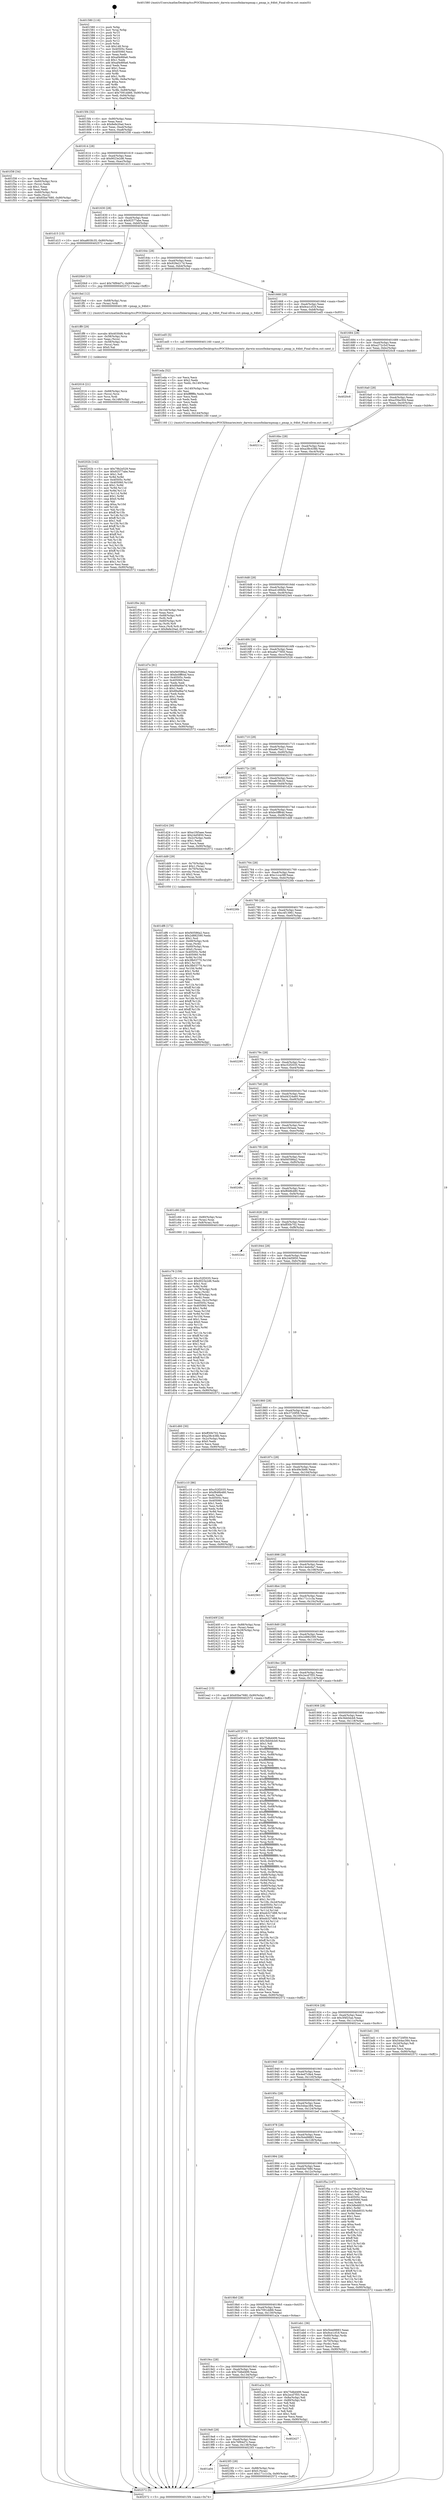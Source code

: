 digraph "0x401580" {
  label = "0x401580 (/mnt/c/Users/mathe/Desktop/tcc/POCII/binaries/extr_darwin-xnuosfmkarmpmap.c_pmap_is_64bit_Final-ollvm.out::main(0))"
  labelloc = "t"
  node[shape=record]

  Entry [label="",width=0.3,height=0.3,shape=circle,fillcolor=black,style=filled]
  "0x4015f4" [label="{
     0x4015f4 [32]\l
     | [instrs]\l
     &nbsp;&nbsp;0x4015f4 \<+6\>: mov -0x90(%rbp),%eax\l
     &nbsp;&nbsp;0x4015fa \<+2\>: mov %eax,%ecx\l
     &nbsp;&nbsp;0x4015fc \<+6\>: sub $0x8efe20ad,%ecx\l
     &nbsp;&nbsp;0x401602 \<+6\>: mov %eax,-0xa4(%rbp)\l
     &nbsp;&nbsp;0x401608 \<+6\>: mov %ecx,-0xa8(%rbp)\l
     &nbsp;&nbsp;0x40160e \<+6\>: je 0000000000401f38 \<main+0x9b8\>\l
  }"]
  "0x401f38" [label="{
     0x401f38 [34]\l
     | [instrs]\l
     &nbsp;&nbsp;0x401f38 \<+2\>: xor %eax,%eax\l
     &nbsp;&nbsp;0x401f3a \<+4\>: mov -0x60(%rbp),%rcx\l
     &nbsp;&nbsp;0x401f3e \<+2\>: mov (%rcx),%edx\l
     &nbsp;&nbsp;0x401f40 \<+3\>: sub $0x1,%eax\l
     &nbsp;&nbsp;0x401f43 \<+2\>: sub %eax,%edx\l
     &nbsp;&nbsp;0x401f45 \<+4\>: mov -0x60(%rbp),%rcx\l
     &nbsp;&nbsp;0x401f49 \<+2\>: mov %edx,(%rcx)\l
     &nbsp;&nbsp;0x401f4b \<+10\>: movl $0x65be7680,-0x90(%rbp)\l
     &nbsp;&nbsp;0x401f55 \<+5\>: jmp 0000000000402572 \<main+0xff2\>\l
  }"]
  "0x401614" [label="{
     0x401614 [28]\l
     | [instrs]\l
     &nbsp;&nbsp;0x401614 \<+5\>: jmp 0000000000401619 \<main+0x99\>\l
     &nbsp;&nbsp;0x401619 \<+6\>: mov -0xa4(%rbp),%eax\l
     &nbsp;&nbsp;0x40161f \<+5\>: sub $0x9023e2d6,%eax\l
     &nbsp;&nbsp;0x401624 \<+6\>: mov %eax,-0xac(%rbp)\l
     &nbsp;&nbsp;0x40162a \<+6\>: je 0000000000401d15 \<main+0x795\>\l
  }"]
  Exit [label="",width=0.3,height=0.3,shape=circle,fillcolor=black,style=filled,peripheries=2]
  "0x401d15" [label="{
     0x401d15 [15]\l
     | [instrs]\l
     &nbsp;&nbsp;0x401d15 \<+10\>: movl $0xa803fc35,-0x90(%rbp)\l
     &nbsp;&nbsp;0x401d1f \<+5\>: jmp 0000000000402572 \<main+0xff2\>\l
  }"]
  "0x401630" [label="{
     0x401630 [28]\l
     | [instrs]\l
     &nbsp;&nbsp;0x401630 \<+5\>: jmp 0000000000401635 \<main+0xb5\>\l
     &nbsp;&nbsp;0x401635 \<+6\>: mov -0xa4(%rbp),%eax\l
     &nbsp;&nbsp;0x40163b \<+5\>: sub $0x92577abe,%eax\l
     &nbsp;&nbsp;0x401640 \<+6\>: mov %eax,-0xb0(%rbp)\l
     &nbsp;&nbsp;0x401646 \<+6\>: je 00000000004020b9 \<main+0xb39\>\l
  }"]
  "0x401a04" [label="{
     0x401a04\l
  }", style=dashed]
  "0x4020b9" [label="{
     0x4020b9 [15]\l
     | [instrs]\l
     &nbsp;&nbsp;0x4020b9 \<+10\>: movl $0x76f94d7c,-0x90(%rbp)\l
     &nbsp;&nbsp;0x4020c3 \<+5\>: jmp 0000000000402572 \<main+0xff2\>\l
  }"]
  "0x40164c" [label="{
     0x40164c [28]\l
     | [instrs]\l
     &nbsp;&nbsp;0x40164c \<+5\>: jmp 0000000000401651 \<main+0xd1\>\l
     &nbsp;&nbsp;0x401651 \<+6\>: mov -0xa4(%rbp),%eax\l
     &nbsp;&nbsp;0x401657 \<+5\>: sub $0x929e217d,%eax\l
     &nbsp;&nbsp;0x40165c \<+6\>: mov %eax,-0xb4(%rbp)\l
     &nbsp;&nbsp;0x401662 \<+6\>: je 0000000000401fed \<main+0xa6d\>\l
  }"]
  "0x4023f3" [label="{
     0x4023f3 [28]\l
     | [instrs]\l
     &nbsp;&nbsp;0x4023f3 \<+7\>: mov -0x88(%rbp),%rax\l
     &nbsp;&nbsp;0x4023fa \<+6\>: movl $0x0,(%rax)\l
     &nbsp;&nbsp;0x402400 \<+10\>: movl $0x171c1c3a,-0x90(%rbp)\l
     &nbsp;&nbsp;0x40240a \<+5\>: jmp 0000000000402572 \<main+0xff2\>\l
  }"]
  "0x401fed" [label="{
     0x401fed [12]\l
     | [instrs]\l
     &nbsp;&nbsp;0x401fed \<+4\>: mov -0x68(%rbp),%rax\l
     &nbsp;&nbsp;0x401ff1 \<+3\>: mov (%rax),%rdi\l
     &nbsp;&nbsp;0x401ff4 \<+5\>: call 00000000004013f0 \<pmap_is_64bit\>\l
     | [calls]\l
     &nbsp;&nbsp;0x4013f0 \{1\} (/mnt/c/Users/mathe/Desktop/tcc/POCII/binaries/extr_darwin-xnuosfmkarmpmap.c_pmap_is_64bit_Final-ollvm.out::pmap_is_64bit)\l
  }"]
  "0x401668" [label="{
     0x401668 [28]\l
     | [instrs]\l
     &nbsp;&nbsp;0x401668 \<+5\>: jmp 000000000040166d \<main+0xed\>\l
     &nbsp;&nbsp;0x40166d \<+6\>: mov -0xa4(%rbp),%eax\l
     &nbsp;&nbsp;0x401673 \<+5\>: sub $0x9ce1cf18,%eax\l
     &nbsp;&nbsp;0x401678 \<+6\>: mov %eax,-0xb8(%rbp)\l
     &nbsp;&nbsp;0x40167e \<+6\>: je 0000000000401ed5 \<main+0x955\>\l
  }"]
  "0x4019e8" [label="{
     0x4019e8 [28]\l
     | [instrs]\l
     &nbsp;&nbsp;0x4019e8 \<+5\>: jmp 00000000004019ed \<main+0x46d\>\l
     &nbsp;&nbsp;0x4019ed \<+6\>: mov -0xa4(%rbp),%eax\l
     &nbsp;&nbsp;0x4019f3 \<+5\>: sub $0x76f94d7c,%eax\l
     &nbsp;&nbsp;0x4019f8 \<+6\>: mov %eax,-0x138(%rbp)\l
     &nbsp;&nbsp;0x4019fe \<+6\>: je 00000000004023f3 \<main+0xe73\>\l
  }"]
  "0x401ed5" [label="{
     0x401ed5 [5]\l
     | [instrs]\l
     &nbsp;&nbsp;0x401ed5 \<+5\>: call 0000000000401160 \<next_i\>\l
     | [calls]\l
     &nbsp;&nbsp;0x401160 \{1\} (/mnt/c/Users/mathe/Desktop/tcc/POCII/binaries/extr_darwin-xnuosfmkarmpmap.c_pmap_is_64bit_Final-ollvm.out::next_i)\l
  }"]
  "0x401684" [label="{
     0x401684 [28]\l
     | [instrs]\l
     &nbsp;&nbsp;0x401684 \<+5\>: jmp 0000000000401689 \<main+0x109\>\l
     &nbsp;&nbsp;0x401689 \<+6\>: mov -0xa4(%rbp),%eax\l
     &nbsp;&nbsp;0x40168f \<+5\>: sub $0xa272c5cf,%eax\l
     &nbsp;&nbsp;0x401694 \<+6\>: mov %eax,-0xbc(%rbp)\l
     &nbsp;&nbsp;0x40169a \<+6\>: je 00000000004020c8 \<main+0xb48\>\l
  }"]
  "0x402427" [label="{
     0x402427\l
  }", style=dashed]
  "0x4020c8" [label="{
     0x4020c8\l
  }", style=dashed]
  "0x4016a0" [label="{
     0x4016a0 [28]\l
     | [instrs]\l
     &nbsp;&nbsp;0x4016a0 \<+5\>: jmp 00000000004016a5 \<main+0x125\>\l
     &nbsp;&nbsp;0x4016a5 \<+6\>: mov -0xa4(%rbp),%eax\l
     &nbsp;&nbsp;0x4016ab \<+5\>: sub $0xa35be304,%eax\l
     &nbsp;&nbsp;0x4016b0 \<+6\>: mov %eax,-0xc0(%rbp)\l
     &nbsp;&nbsp;0x4016b6 \<+6\>: je 000000000040211e \<main+0xb9e\>\l
  }"]
  "0x40202b" [label="{
     0x40202b [142]\l
     | [instrs]\l
     &nbsp;&nbsp;0x40202b \<+5\>: mov $0x79b2e529,%eax\l
     &nbsp;&nbsp;0x402030 \<+5\>: mov $0x92577abe,%esi\l
     &nbsp;&nbsp;0x402035 \<+2\>: mov $0x1,%dl\l
     &nbsp;&nbsp;0x402037 \<+3\>: xor %r8d,%r8d\l
     &nbsp;&nbsp;0x40203a \<+8\>: mov 0x40505c,%r9d\l
     &nbsp;&nbsp;0x402042 \<+8\>: mov 0x405060,%r10d\l
     &nbsp;&nbsp;0x40204a \<+4\>: sub $0x1,%r8d\l
     &nbsp;&nbsp;0x40204e \<+3\>: mov %r9d,%r11d\l
     &nbsp;&nbsp;0x402051 \<+3\>: add %r8d,%r11d\l
     &nbsp;&nbsp;0x402054 \<+4\>: imul %r11d,%r9d\l
     &nbsp;&nbsp;0x402058 \<+4\>: and $0x1,%r9d\l
     &nbsp;&nbsp;0x40205c \<+4\>: cmp $0x0,%r9d\l
     &nbsp;&nbsp;0x402060 \<+3\>: sete %bl\l
     &nbsp;&nbsp;0x402063 \<+4\>: cmp $0xa,%r10d\l
     &nbsp;&nbsp;0x402067 \<+4\>: setl %r14b\l
     &nbsp;&nbsp;0x40206b \<+3\>: mov %bl,%r15b\l
     &nbsp;&nbsp;0x40206e \<+4\>: xor $0xff,%r15b\l
     &nbsp;&nbsp;0x402072 \<+3\>: mov %r14b,%r12b\l
     &nbsp;&nbsp;0x402075 \<+4\>: xor $0xff,%r12b\l
     &nbsp;&nbsp;0x402079 \<+3\>: xor $0x1,%dl\l
     &nbsp;&nbsp;0x40207c \<+3\>: mov %r15b,%r13b\l
     &nbsp;&nbsp;0x40207f \<+4\>: and $0xff,%r13b\l
     &nbsp;&nbsp;0x402083 \<+2\>: and %dl,%bl\l
     &nbsp;&nbsp;0x402085 \<+3\>: mov %r12b,%cl\l
     &nbsp;&nbsp;0x402088 \<+3\>: and $0xff,%cl\l
     &nbsp;&nbsp;0x40208b \<+3\>: and %dl,%r14b\l
     &nbsp;&nbsp;0x40208e \<+3\>: or %bl,%r13b\l
     &nbsp;&nbsp;0x402091 \<+3\>: or %r14b,%cl\l
     &nbsp;&nbsp;0x402094 \<+3\>: xor %cl,%r13b\l
     &nbsp;&nbsp;0x402097 \<+3\>: or %r12b,%r15b\l
     &nbsp;&nbsp;0x40209a \<+4\>: xor $0xff,%r15b\l
     &nbsp;&nbsp;0x40209e \<+3\>: or $0x1,%dl\l
     &nbsp;&nbsp;0x4020a1 \<+3\>: and %dl,%r15b\l
     &nbsp;&nbsp;0x4020a4 \<+3\>: or %r15b,%r13b\l
     &nbsp;&nbsp;0x4020a7 \<+4\>: test $0x1,%r13b\l
     &nbsp;&nbsp;0x4020ab \<+3\>: cmovne %esi,%eax\l
     &nbsp;&nbsp;0x4020ae \<+6\>: mov %eax,-0x90(%rbp)\l
     &nbsp;&nbsp;0x4020b4 \<+5\>: jmp 0000000000402572 \<main+0xff2\>\l
  }"]
  "0x40211e" [label="{
     0x40211e\l
  }", style=dashed]
  "0x4016bc" [label="{
     0x4016bc [28]\l
     | [instrs]\l
     &nbsp;&nbsp;0x4016bc \<+5\>: jmp 00000000004016c1 \<main+0x141\>\l
     &nbsp;&nbsp;0x4016c1 \<+6\>: mov -0xa4(%rbp),%eax\l
     &nbsp;&nbsp;0x4016c7 \<+5\>: sub $0xa38c438b,%eax\l
     &nbsp;&nbsp;0x4016cc \<+6\>: mov %eax,-0xc4(%rbp)\l
     &nbsp;&nbsp;0x4016d2 \<+6\>: je 0000000000401d7e \<main+0x7fe\>\l
  }"]
  "0x402016" [label="{
     0x402016 [21]\l
     | [instrs]\l
     &nbsp;&nbsp;0x402016 \<+4\>: mov -0x68(%rbp),%rcx\l
     &nbsp;&nbsp;0x40201a \<+3\>: mov (%rcx),%rcx\l
     &nbsp;&nbsp;0x40201d \<+3\>: mov %rcx,%rdi\l
     &nbsp;&nbsp;0x402020 \<+6\>: mov %eax,-0x148(%rbp)\l
     &nbsp;&nbsp;0x402026 \<+5\>: call 0000000000401030 \<free@plt\>\l
     | [calls]\l
     &nbsp;&nbsp;0x401030 \{1\} (unknown)\l
  }"]
  "0x401d7e" [label="{
     0x401d7e [91]\l
     | [instrs]\l
     &nbsp;&nbsp;0x401d7e \<+5\>: mov $0xf40586a2,%eax\l
     &nbsp;&nbsp;0x401d83 \<+5\>: mov $0xbc0ff64d,%ecx\l
     &nbsp;&nbsp;0x401d88 \<+7\>: mov 0x40505c,%edx\l
     &nbsp;&nbsp;0x401d8f \<+7\>: mov 0x405060,%esi\l
     &nbsp;&nbsp;0x401d96 \<+2\>: mov %edx,%edi\l
     &nbsp;&nbsp;0x401d98 \<+6\>: add $0x89a9be7d,%edi\l
     &nbsp;&nbsp;0x401d9e \<+3\>: sub $0x1,%edi\l
     &nbsp;&nbsp;0x401da1 \<+6\>: sub $0x89a9be7d,%edi\l
     &nbsp;&nbsp;0x401da7 \<+3\>: imul %edi,%edx\l
     &nbsp;&nbsp;0x401daa \<+3\>: and $0x1,%edx\l
     &nbsp;&nbsp;0x401dad \<+3\>: cmp $0x0,%edx\l
     &nbsp;&nbsp;0x401db0 \<+4\>: sete %r8b\l
     &nbsp;&nbsp;0x401db4 \<+3\>: cmp $0xa,%esi\l
     &nbsp;&nbsp;0x401db7 \<+4\>: setl %r9b\l
     &nbsp;&nbsp;0x401dbb \<+3\>: mov %r8b,%r10b\l
     &nbsp;&nbsp;0x401dbe \<+3\>: and %r9b,%r10b\l
     &nbsp;&nbsp;0x401dc1 \<+3\>: xor %r9b,%r8b\l
     &nbsp;&nbsp;0x401dc4 \<+3\>: or %r8b,%r10b\l
     &nbsp;&nbsp;0x401dc7 \<+4\>: test $0x1,%r10b\l
     &nbsp;&nbsp;0x401dcb \<+3\>: cmovne %ecx,%eax\l
     &nbsp;&nbsp;0x401dce \<+6\>: mov %eax,-0x90(%rbp)\l
     &nbsp;&nbsp;0x401dd4 \<+5\>: jmp 0000000000402572 \<main+0xff2\>\l
  }"]
  "0x4016d8" [label="{
     0x4016d8 [28]\l
     | [instrs]\l
     &nbsp;&nbsp;0x4016d8 \<+5\>: jmp 00000000004016dd \<main+0x15d\>\l
     &nbsp;&nbsp;0x4016dd \<+6\>: mov -0xa4(%rbp),%eax\l
     &nbsp;&nbsp;0x4016e3 \<+5\>: sub $0xa41d0b0e,%eax\l
     &nbsp;&nbsp;0x4016e8 \<+6\>: mov %eax,-0xc8(%rbp)\l
     &nbsp;&nbsp;0x4016ee \<+6\>: je 00000000004023e4 \<main+0xe64\>\l
  }"]
  "0x401ff9" [label="{
     0x401ff9 [29]\l
     | [instrs]\l
     &nbsp;&nbsp;0x401ff9 \<+10\>: movabs $0x4030d6,%rdi\l
     &nbsp;&nbsp;0x402003 \<+4\>: mov -0x58(%rbp),%rcx\l
     &nbsp;&nbsp;0x402007 \<+2\>: mov %eax,(%rcx)\l
     &nbsp;&nbsp;0x402009 \<+4\>: mov -0x58(%rbp),%rcx\l
     &nbsp;&nbsp;0x40200d \<+2\>: mov (%rcx),%esi\l
     &nbsp;&nbsp;0x40200f \<+2\>: mov $0x0,%al\l
     &nbsp;&nbsp;0x402011 \<+5\>: call 0000000000401040 \<printf@plt\>\l
     | [calls]\l
     &nbsp;&nbsp;0x401040 \{1\} (unknown)\l
  }"]
  "0x4023e4" [label="{
     0x4023e4\l
  }", style=dashed]
  "0x4016f4" [label="{
     0x4016f4 [28]\l
     | [instrs]\l
     &nbsp;&nbsp;0x4016f4 \<+5\>: jmp 00000000004016f9 \<main+0x179\>\l
     &nbsp;&nbsp;0x4016f9 \<+6\>: mov -0xa4(%rbp),%eax\l
     &nbsp;&nbsp;0x4016ff \<+5\>: sub $0xa6a77850,%eax\l
     &nbsp;&nbsp;0x401704 \<+6\>: mov %eax,-0xcc(%rbp)\l
     &nbsp;&nbsp;0x40170a \<+6\>: je 0000000000402526 \<main+0xfa6\>\l
  }"]
  "0x401f0e" [label="{
     0x401f0e [42]\l
     | [instrs]\l
     &nbsp;&nbsp;0x401f0e \<+6\>: mov -0x144(%rbp),%ecx\l
     &nbsp;&nbsp;0x401f14 \<+3\>: imul %eax,%ecx\l
     &nbsp;&nbsp;0x401f17 \<+4\>: mov -0x68(%rbp),%r8\l
     &nbsp;&nbsp;0x401f1b \<+3\>: mov (%r8),%r8\l
     &nbsp;&nbsp;0x401f1e \<+4\>: mov -0x60(%rbp),%r9\l
     &nbsp;&nbsp;0x401f22 \<+3\>: movslq (%r9),%r9\l
     &nbsp;&nbsp;0x401f25 \<+4\>: mov %ecx,(%r8,%r9,4)\l
     &nbsp;&nbsp;0x401f29 \<+10\>: movl $0x8efe20ad,-0x90(%rbp)\l
     &nbsp;&nbsp;0x401f33 \<+5\>: jmp 0000000000402572 \<main+0xff2\>\l
  }"]
  "0x402526" [label="{
     0x402526\l
  }", style=dashed]
  "0x401710" [label="{
     0x401710 [28]\l
     | [instrs]\l
     &nbsp;&nbsp;0x401710 \<+5\>: jmp 0000000000401715 \<main+0x195\>\l
     &nbsp;&nbsp;0x401715 \<+6\>: mov -0xa4(%rbp),%eax\l
     &nbsp;&nbsp;0x40171b \<+5\>: sub $0xa6e7b411,%eax\l
     &nbsp;&nbsp;0x401720 \<+6\>: mov %eax,-0xd0(%rbp)\l
     &nbsp;&nbsp;0x401726 \<+6\>: je 0000000000402210 \<main+0xc90\>\l
  }"]
  "0x401eda" [label="{
     0x401eda [52]\l
     | [instrs]\l
     &nbsp;&nbsp;0x401eda \<+2\>: xor %ecx,%ecx\l
     &nbsp;&nbsp;0x401edc \<+5\>: mov $0x2,%edx\l
     &nbsp;&nbsp;0x401ee1 \<+6\>: mov %edx,-0x140(%rbp)\l
     &nbsp;&nbsp;0x401ee7 \<+1\>: cltd\l
     &nbsp;&nbsp;0x401ee8 \<+6\>: mov -0x140(%rbp),%esi\l
     &nbsp;&nbsp;0x401eee \<+2\>: idiv %esi\l
     &nbsp;&nbsp;0x401ef0 \<+6\>: imul $0xfffffffe,%edx,%edx\l
     &nbsp;&nbsp;0x401ef6 \<+2\>: mov %ecx,%edi\l
     &nbsp;&nbsp;0x401ef8 \<+2\>: sub %edx,%edi\l
     &nbsp;&nbsp;0x401efa \<+2\>: mov %ecx,%edx\l
     &nbsp;&nbsp;0x401efc \<+3\>: sub $0x1,%edx\l
     &nbsp;&nbsp;0x401eff \<+2\>: add %edx,%edi\l
     &nbsp;&nbsp;0x401f01 \<+2\>: sub %edi,%ecx\l
     &nbsp;&nbsp;0x401f03 \<+6\>: mov %ecx,-0x144(%rbp)\l
     &nbsp;&nbsp;0x401f09 \<+5\>: call 0000000000401160 \<next_i\>\l
     | [calls]\l
     &nbsp;&nbsp;0x401160 \{1\} (/mnt/c/Users/mathe/Desktop/tcc/POCII/binaries/extr_darwin-xnuosfmkarmpmap.c_pmap_is_64bit_Final-ollvm.out::next_i)\l
  }"]
  "0x402210" [label="{
     0x402210\l
  }", style=dashed]
  "0x40172c" [label="{
     0x40172c [28]\l
     | [instrs]\l
     &nbsp;&nbsp;0x40172c \<+5\>: jmp 0000000000401731 \<main+0x1b1\>\l
     &nbsp;&nbsp;0x401731 \<+6\>: mov -0xa4(%rbp),%eax\l
     &nbsp;&nbsp;0x401737 \<+5\>: sub $0xa803fc35,%eax\l
     &nbsp;&nbsp;0x40173c \<+6\>: mov %eax,-0xd4(%rbp)\l
     &nbsp;&nbsp;0x401742 \<+6\>: je 0000000000401d24 \<main+0x7a4\>\l
  }"]
  "0x401df6" [label="{
     0x401df6 [172]\l
     | [instrs]\l
     &nbsp;&nbsp;0x401df6 \<+5\>: mov $0xf40586a2,%ecx\l
     &nbsp;&nbsp;0x401dfb \<+5\>: mov $0x2d882590,%edx\l
     &nbsp;&nbsp;0x401e00 \<+3\>: mov $0x1,%sil\l
     &nbsp;&nbsp;0x401e03 \<+4\>: mov -0x68(%rbp),%rdi\l
     &nbsp;&nbsp;0x401e07 \<+3\>: mov %rax,(%rdi)\l
     &nbsp;&nbsp;0x401e0a \<+4\>: mov -0x60(%rbp),%rax\l
     &nbsp;&nbsp;0x401e0e \<+6\>: movl $0x0,(%rax)\l
     &nbsp;&nbsp;0x401e14 \<+8\>: mov 0x40505c,%r8d\l
     &nbsp;&nbsp;0x401e1c \<+8\>: mov 0x405060,%r9d\l
     &nbsp;&nbsp;0x401e24 \<+3\>: mov %r8d,%r10d\l
     &nbsp;&nbsp;0x401e27 \<+7\>: sub $0x3fb03770,%r10d\l
     &nbsp;&nbsp;0x401e2e \<+4\>: sub $0x1,%r10d\l
     &nbsp;&nbsp;0x401e32 \<+7\>: add $0x3fb03770,%r10d\l
     &nbsp;&nbsp;0x401e39 \<+4\>: imul %r10d,%r8d\l
     &nbsp;&nbsp;0x401e3d \<+4\>: and $0x1,%r8d\l
     &nbsp;&nbsp;0x401e41 \<+4\>: cmp $0x0,%r8d\l
     &nbsp;&nbsp;0x401e45 \<+4\>: sete %r11b\l
     &nbsp;&nbsp;0x401e49 \<+4\>: cmp $0xa,%r9d\l
     &nbsp;&nbsp;0x401e4d \<+3\>: setl %bl\l
     &nbsp;&nbsp;0x401e50 \<+3\>: mov %r11b,%r14b\l
     &nbsp;&nbsp;0x401e53 \<+4\>: xor $0xff,%r14b\l
     &nbsp;&nbsp;0x401e57 \<+3\>: mov %bl,%r15b\l
     &nbsp;&nbsp;0x401e5a \<+4\>: xor $0xff,%r15b\l
     &nbsp;&nbsp;0x401e5e \<+4\>: xor $0x1,%sil\l
     &nbsp;&nbsp;0x401e62 \<+3\>: mov %r14b,%r12b\l
     &nbsp;&nbsp;0x401e65 \<+4\>: and $0xff,%r12b\l
     &nbsp;&nbsp;0x401e69 \<+3\>: and %sil,%r11b\l
     &nbsp;&nbsp;0x401e6c \<+3\>: mov %r15b,%r13b\l
     &nbsp;&nbsp;0x401e6f \<+4\>: and $0xff,%r13b\l
     &nbsp;&nbsp;0x401e73 \<+3\>: and %sil,%bl\l
     &nbsp;&nbsp;0x401e76 \<+3\>: or %r11b,%r12b\l
     &nbsp;&nbsp;0x401e79 \<+3\>: or %bl,%r13b\l
     &nbsp;&nbsp;0x401e7c \<+3\>: xor %r13b,%r12b\l
     &nbsp;&nbsp;0x401e7f \<+3\>: or %r15b,%r14b\l
     &nbsp;&nbsp;0x401e82 \<+4\>: xor $0xff,%r14b\l
     &nbsp;&nbsp;0x401e86 \<+4\>: or $0x1,%sil\l
     &nbsp;&nbsp;0x401e8a \<+3\>: and %sil,%r14b\l
     &nbsp;&nbsp;0x401e8d \<+3\>: or %r14b,%r12b\l
     &nbsp;&nbsp;0x401e90 \<+4\>: test $0x1,%r12b\l
     &nbsp;&nbsp;0x401e94 \<+3\>: cmovne %edx,%ecx\l
     &nbsp;&nbsp;0x401e97 \<+6\>: mov %ecx,-0x90(%rbp)\l
     &nbsp;&nbsp;0x401e9d \<+5\>: jmp 0000000000402572 \<main+0xff2\>\l
  }"]
  "0x401d24" [label="{
     0x401d24 [30]\l
     | [instrs]\l
     &nbsp;&nbsp;0x401d24 \<+5\>: mov $0xe1f45aee,%eax\l
     &nbsp;&nbsp;0x401d29 \<+5\>: mov $0x24d5850,%ecx\l
     &nbsp;&nbsp;0x401d2e \<+3\>: mov -0x2c(%rbp),%edx\l
     &nbsp;&nbsp;0x401d31 \<+3\>: cmp $0x1,%edx\l
     &nbsp;&nbsp;0x401d34 \<+3\>: cmovl %ecx,%eax\l
     &nbsp;&nbsp;0x401d37 \<+6\>: mov %eax,-0x90(%rbp)\l
     &nbsp;&nbsp;0x401d3d \<+5\>: jmp 0000000000402572 \<main+0xff2\>\l
  }"]
  "0x401748" [label="{
     0x401748 [28]\l
     | [instrs]\l
     &nbsp;&nbsp;0x401748 \<+5\>: jmp 000000000040174d \<main+0x1cd\>\l
     &nbsp;&nbsp;0x40174d \<+6\>: mov -0xa4(%rbp),%eax\l
     &nbsp;&nbsp;0x401753 \<+5\>: sub $0xbc0ff64d,%eax\l
     &nbsp;&nbsp;0x401758 \<+6\>: mov %eax,-0xd8(%rbp)\l
     &nbsp;&nbsp;0x40175e \<+6\>: je 0000000000401dd9 \<main+0x859\>\l
  }"]
  "0x401c76" [label="{
     0x401c76 [159]\l
     | [instrs]\l
     &nbsp;&nbsp;0x401c76 \<+5\>: mov $0xc52f2035,%ecx\l
     &nbsp;&nbsp;0x401c7b \<+5\>: mov $0x9023e2d6,%edx\l
     &nbsp;&nbsp;0x401c80 \<+3\>: mov $0x1,%sil\l
     &nbsp;&nbsp;0x401c83 \<+3\>: xor %r8d,%r8d\l
     &nbsp;&nbsp;0x401c86 \<+4\>: mov -0x78(%rbp),%rdi\l
     &nbsp;&nbsp;0x401c8a \<+2\>: mov %eax,(%rdi)\l
     &nbsp;&nbsp;0x401c8c \<+4\>: mov -0x78(%rbp),%rdi\l
     &nbsp;&nbsp;0x401c90 \<+2\>: mov (%rdi),%eax\l
     &nbsp;&nbsp;0x401c92 \<+3\>: mov %eax,-0x2c(%rbp)\l
     &nbsp;&nbsp;0x401c95 \<+7\>: mov 0x40505c,%eax\l
     &nbsp;&nbsp;0x401c9c \<+8\>: mov 0x405060,%r9d\l
     &nbsp;&nbsp;0x401ca4 \<+4\>: sub $0x1,%r8d\l
     &nbsp;&nbsp;0x401ca8 \<+3\>: mov %eax,%r10d\l
     &nbsp;&nbsp;0x401cab \<+3\>: add %r8d,%r10d\l
     &nbsp;&nbsp;0x401cae \<+4\>: imul %r10d,%eax\l
     &nbsp;&nbsp;0x401cb2 \<+3\>: and $0x1,%eax\l
     &nbsp;&nbsp;0x401cb5 \<+3\>: cmp $0x0,%eax\l
     &nbsp;&nbsp;0x401cb8 \<+4\>: sete %r11b\l
     &nbsp;&nbsp;0x401cbc \<+4\>: cmp $0xa,%r9d\l
     &nbsp;&nbsp;0x401cc0 \<+3\>: setl %bl\l
     &nbsp;&nbsp;0x401cc3 \<+3\>: mov %r11b,%r14b\l
     &nbsp;&nbsp;0x401cc6 \<+4\>: xor $0xff,%r14b\l
     &nbsp;&nbsp;0x401cca \<+3\>: mov %bl,%r15b\l
     &nbsp;&nbsp;0x401ccd \<+4\>: xor $0xff,%r15b\l
     &nbsp;&nbsp;0x401cd1 \<+4\>: xor $0x1,%sil\l
     &nbsp;&nbsp;0x401cd5 \<+3\>: mov %r14b,%r12b\l
     &nbsp;&nbsp;0x401cd8 \<+4\>: and $0xff,%r12b\l
     &nbsp;&nbsp;0x401cdc \<+3\>: and %sil,%r11b\l
     &nbsp;&nbsp;0x401cdf \<+3\>: mov %r15b,%r13b\l
     &nbsp;&nbsp;0x401ce2 \<+4\>: and $0xff,%r13b\l
     &nbsp;&nbsp;0x401ce6 \<+3\>: and %sil,%bl\l
     &nbsp;&nbsp;0x401ce9 \<+3\>: or %r11b,%r12b\l
     &nbsp;&nbsp;0x401cec \<+3\>: or %bl,%r13b\l
     &nbsp;&nbsp;0x401cef \<+3\>: xor %r13b,%r12b\l
     &nbsp;&nbsp;0x401cf2 \<+3\>: or %r15b,%r14b\l
     &nbsp;&nbsp;0x401cf5 \<+4\>: xor $0xff,%r14b\l
     &nbsp;&nbsp;0x401cf9 \<+4\>: or $0x1,%sil\l
     &nbsp;&nbsp;0x401cfd \<+3\>: and %sil,%r14b\l
     &nbsp;&nbsp;0x401d00 \<+3\>: or %r14b,%r12b\l
     &nbsp;&nbsp;0x401d03 \<+4\>: test $0x1,%r12b\l
     &nbsp;&nbsp;0x401d07 \<+3\>: cmovne %edx,%ecx\l
     &nbsp;&nbsp;0x401d0a \<+6\>: mov %ecx,-0x90(%rbp)\l
     &nbsp;&nbsp;0x401d10 \<+5\>: jmp 0000000000402572 \<main+0xff2\>\l
  }"]
  "0x401dd9" [label="{
     0x401dd9 [29]\l
     | [instrs]\l
     &nbsp;&nbsp;0x401dd9 \<+4\>: mov -0x70(%rbp),%rax\l
     &nbsp;&nbsp;0x401ddd \<+6\>: movl $0x1,(%rax)\l
     &nbsp;&nbsp;0x401de3 \<+4\>: mov -0x70(%rbp),%rax\l
     &nbsp;&nbsp;0x401de7 \<+3\>: movslq (%rax),%rax\l
     &nbsp;&nbsp;0x401dea \<+4\>: shl $0x2,%rax\l
     &nbsp;&nbsp;0x401dee \<+3\>: mov %rax,%rdi\l
     &nbsp;&nbsp;0x401df1 \<+5\>: call 0000000000401050 \<malloc@plt\>\l
     | [calls]\l
     &nbsp;&nbsp;0x401050 \{1\} (unknown)\l
  }"]
  "0x401764" [label="{
     0x401764 [28]\l
     | [instrs]\l
     &nbsp;&nbsp;0x401764 \<+5\>: jmp 0000000000401769 \<main+0x1e9\>\l
     &nbsp;&nbsp;0x401769 \<+6\>: mov -0xa4(%rbp),%eax\l
     &nbsp;&nbsp;0x40176f \<+5\>: sub $0xc1cca38f,%eax\l
     &nbsp;&nbsp;0x401774 \<+6\>: mov %eax,-0xdc(%rbp)\l
     &nbsp;&nbsp;0x40177a \<+6\>: je 000000000040226b \<main+0xceb\>\l
  }"]
  "0x401580" [label="{
     0x401580 [116]\l
     | [instrs]\l
     &nbsp;&nbsp;0x401580 \<+1\>: push %rbp\l
     &nbsp;&nbsp;0x401581 \<+3\>: mov %rsp,%rbp\l
     &nbsp;&nbsp;0x401584 \<+2\>: push %r15\l
     &nbsp;&nbsp;0x401586 \<+2\>: push %r14\l
     &nbsp;&nbsp;0x401588 \<+2\>: push %r13\l
     &nbsp;&nbsp;0x40158a \<+2\>: push %r12\l
     &nbsp;&nbsp;0x40158c \<+1\>: push %rbx\l
     &nbsp;&nbsp;0x40158d \<+7\>: sub $0x148,%rsp\l
     &nbsp;&nbsp;0x401594 \<+7\>: mov 0x40505c,%eax\l
     &nbsp;&nbsp;0x40159b \<+7\>: mov 0x405060,%ecx\l
     &nbsp;&nbsp;0x4015a2 \<+2\>: mov %eax,%edx\l
     &nbsp;&nbsp;0x4015a4 \<+6\>: sub $0xaf4d66a6,%edx\l
     &nbsp;&nbsp;0x4015aa \<+3\>: sub $0x1,%edx\l
     &nbsp;&nbsp;0x4015ad \<+6\>: add $0xaf4d66a6,%edx\l
     &nbsp;&nbsp;0x4015b3 \<+3\>: imul %edx,%eax\l
     &nbsp;&nbsp;0x4015b6 \<+3\>: and $0x1,%eax\l
     &nbsp;&nbsp;0x4015b9 \<+3\>: cmp $0x0,%eax\l
     &nbsp;&nbsp;0x4015bc \<+4\>: sete %r8b\l
     &nbsp;&nbsp;0x4015c0 \<+4\>: and $0x1,%r8b\l
     &nbsp;&nbsp;0x4015c4 \<+7\>: mov %r8b,-0x8a(%rbp)\l
     &nbsp;&nbsp;0x4015cb \<+3\>: cmp $0xa,%ecx\l
     &nbsp;&nbsp;0x4015ce \<+4\>: setl %r8b\l
     &nbsp;&nbsp;0x4015d2 \<+4\>: and $0x1,%r8b\l
     &nbsp;&nbsp;0x4015d6 \<+7\>: mov %r8b,-0x89(%rbp)\l
     &nbsp;&nbsp;0x4015dd \<+10\>: movl $0x7091dd66,-0x90(%rbp)\l
     &nbsp;&nbsp;0x4015e7 \<+6\>: mov %edi,-0x94(%rbp)\l
     &nbsp;&nbsp;0x4015ed \<+7\>: mov %rsi,-0xa0(%rbp)\l
  }"]
  "0x40226b" [label="{
     0x40226b\l
  }", style=dashed]
  "0x401780" [label="{
     0x401780 [28]\l
     | [instrs]\l
     &nbsp;&nbsp;0x401780 \<+5\>: jmp 0000000000401785 \<main+0x205\>\l
     &nbsp;&nbsp;0x401785 \<+6\>: mov -0xa4(%rbp),%eax\l
     &nbsp;&nbsp;0x40178b \<+5\>: sub $0xc4f13961,%eax\l
     &nbsp;&nbsp;0x401790 \<+6\>: mov %eax,-0xe0(%rbp)\l
     &nbsp;&nbsp;0x401796 \<+6\>: je 0000000000402295 \<main+0xd15\>\l
  }"]
  "0x402572" [label="{
     0x402572 [5]\l
     | [instrs]\l
     &nbsp;&nbsp;0x402572 \<+5\>: jmp 00000000004015f4 \<main+0x74\>\l
  }"]
  "0x402295" [label="{
     0x402295\l
  }", style=dashed]
  "0x40179c" [label="{
     0x40179c [28]\l
     | [instrs]\l
     &nbsp;&nbsp;0x40179c \<+5\>: jmp 00000000004017a1 \<main+0x221\>\l
     &nbsp;&nbsp;0x4017a1 \<+6\>: mov -0xa4(%rbp),%eax\l
     &nbsp;&nbsp;0x4017a7 \<+5\>: sub $0xc52f2035,%eax\l
     &nbsp;&nbsp;0x4017ac \<+6\>: mov %eax,-0xe4(%rbp)\l
     &nbsp;&nbsp;0x4017b2 \<+6\>: je 000000000040246c \<main+0xeec\>\l
  }"]
  "0x4019cc" [label="{
     0x4019cc [28]\l
     | [instrs]\l
     &nbsp;&nbsp;0x4019cc \<+5\>: jmp 00000000004019d1 \<main+0x451\>\l
     &nbsp;&nbsp;0x4019d1 \<+6\>: mov -0xa4(%rbp),%eax\l
     &nbsp;&nbsp;0x4019d7 \<+5\>: sub $0x75dbd499,%eax\l
     &nbsp;&nbsp;0x4019dc \<+6\>: mov %eax,-0x134(%rbp)\l
     &nbsp;&nbsp;0x4019e2 \<+6\>: je 0000000000402427 \<main+0xea7\>\l
  }"]
  "0x40246c" [label="{
     0x40246c\l
  }", style=dashed]
  "0x4017b8" [label="{
     0x4017b8 [28]\l
     | [instrs]\l
     &nbsp;&nbsp;0x4017b8 \<+5\>: jmp 00000000004017bd \<main+0x23d\>\l
     &nbsp;&nbsp;0x4017bd \<+6\>: mov -0xa4(%rbp),%eax\l
     &nbsp;&nbsp;0x4017c3 \<+5\>: sub $0xd4324a60,%eax\l
     &nbsp;&nbsp;0x4017c8 \<+6\>: mov %eax,-0xe8(%rbp)\l
     &nbsp;&nbsp;0x4017ce \<+6\>: je 00000000004022f1 \<main+0xd71\>\l
  }"]
  "0x401a2a" [label="{
     0x401a2a [53]\l
     | [instrs]\l
     &nbsp;&nbsp;0x401a2a \<+5\>: mov $0x75dbd499,%eax\l
     &nbsp;&nbsp;0x401a2f \<+5\>: mov $0x2ecd7f55,%ecx\l
     &nbsp;&nbsp;0x401a34 \<+6\>: mov -0x8a(%rbp),%dl\l
     &nbsp;&nbsp;0x401a3a \<+7\>: mov -0x89(%rbp),%sil\l
     &nbsp;&nbsp;0x401a41 \<+3\>: mov %dl,%dil\l
     &nbsp;&nbsp;0x401a44 \<+3\>: and %sil,%dil\l
     &nbsp;&nbsp;0x401a47 \<+3\>: xor %sil,%dl\l
     &nbsp;&nbsp;0x401a4a \<+3\>: or %dl,%dil\l
     &nbsp;&nbsp;0x401a4d \<+4\>: test $0x1,%dil\l
     &nbsp;&nbsp;0x401a51 \<+3\>: cmovne %ecx,%eax\l
     &nbsp;&nbsp;0x401a54 \<+6\>: mov %eax,-0x90(%rbp)\l
     &nbsp;&nbsp;0x401a5a \<+5\>: jmp 0000000000402572 \<main+0xff2\>\l
  }"]
  "0x4022f1" [label="{
     0x4022f1\l
  }", style=dashed]
  "0x4017d4" [label="{
     0x4017d4 [28]\l
     | [instrs]\l
     &nbsp;&nbsp;0x4017d4 \<+5\>: jmp 00000000004017d9 \<main+0x259\>\l
     &nbsp;&nbsp;0x4017d9 \<+6\>: mov -0xa4(%rbp),%eax\l
     &nbsp;&nbsp;0x4017df \<+5\>: sub $0xe1f45aee,%eax\l
     &nbsp;&nbsp;0x4017e4 \<+6\>: mov %eax,-0xec(%rbp)\l
     &nbsp;&nbsp;0x4017ea \<+6\>: je 0000000000401d42 \<main+0x7c2\>\l
  }"]
  "0x4019b0" [label="{
     0x4019b0 [28]\l
     | [instrs]\l
     &nbsp;&nbsp;0x4019b0 \<+5\>: jmp 00000000004019b5 \<main+0x435\>\l
     &nbsp;&nbsp;0x4019b5 \<+6\>: mov -0xa4(%rbp),%eax\l
     &nbsp;&nbsp;0x4019bb \<+5\>: sub $0x7091dd66,%eax\l
     &nbsp;&nbsp;0x4019c0 \<+6\>: mov %eax,-0x130(%rbp)\l
     &nbsp;&nbsp;0x4019c6 \<+6\>: je 0000000000401a2a \<main+0x4aa\>\l
  }"]
  "0x401d42" [label="{
     0x401d42\l
  }", style=dashed]
  "0x4017f0" [label="{
     0x4017f0 [28]\l
     | [instrs]\l
     &nbsp;&nbsp;0x4017f0 \<+5\>: jmp 00000000004017f5 \<main+0x275\>\l
     &nbsp;&nbsp;0x4017f5 \<+6\>: mov -0xa4(%rbp),%eax\l
     &nbsp;&nbsp;0x4017fb \<+5\>: sub $0xf40586a2,%eax\l
     &nbsp;&nbsp;0x401800 \<+6\>: mov %eax,-0xf0(%rbp)\l
     &nbsp;&nbsp;0x401806 \<+6\>: je 000000000040249c \<main+0xf1c\>\l
  }"]
  "0x401eb1" [label="{
     0x401eb1 [36]\l
     | [instrs]\l
     &nbsp;&nbsp;0x401eb1 \<+5\>: mov $0x5b4d9883,%eax\l
     &nbsp;&nbsp;0x401eb6 \<+5\>: mov $0x9ce1cf18,%ecx\l
     &nbsp;&nbsp;0x401ebb \<+4\>: mov -0x60(%rbp),%rdx\l
     &nbsp;&nbsp;0x401ebf \<+2\>: mov (%rdx),%esi\l
     &nbsp;&nbsp;0x401ec1 \<+4\>: mov -0x70(%rbp),%rdx\l
     &nbsp;&nbsp;0x401ec5 \<+2\>: cmp (%rdx),%esi\l
     &nbsp;&nbsp;0x401ec7 \<+3\>: cmovl %ecx,%eax\l
     &nbsp;&nbsp;0x401eca \<+6\>: mov %eax,-0x90(%rbp)\l
     &nbsp;&nbsp;0x401ed0 \<+5\>: jmp 0000000000402572 \<main+0xff2\>\l
  }"]
  "0x40249c" [label="{
     0x40249c\l
  }", style=dashed]
  "0x40180c" [label="{
     0x40180c [28]\l
     | [instrs]\l
     &nbsp;&nbsp;0x40180c \<+5\>: jmp 0000000000401811 \<main+0x291\>\l
     &nbsp;&nbsp;0x401811 \<+6\>: mov -0xa4(%rbp),%eax\l
     &nbsp;&nbsp;0x401817 \<+5\>: sub $0xf848b480,%eax\l
     &nbsp;&nbsp;0x40181c \<+6\>: mov %eax,-0xf4(%rbp)\l
     &nbsp;&nbsp;0x401822 \<+6\>: je 0000000000401c66 \<main+0x6e6\>\l
  }"]
  "0x401994" [label="{
     0x401994 [28]\l
     | [instrs]\l
     &nbsp;&nbsp;0x401994 \<+5\>: jmp 0000000000401999 \<main+0x419\>\l
     &nbsp;&nbsp;0x401999 \<+6\>: mov -0xa4(%rbp),%eax\l
     &nbsp;&nbsp;0x40199f \<+5\>: sub $0x65be7680,%eax\l
     &nbsp;&nbsp;0x4019a4 \<+6\>: mov %eax,-0x12c(%rbp)\l
     &nbsp;&nbsp;0x4019aa \<+6\>: je 0000000000401eb1 \<main+0x931\>\l
  }"]
  "0x401c66" [label="{
     0x401c66 [16]\l
     | [instrs]\l
     &nbsp;&nbsp;0x401c66 \<+4\>: mov -0x80(%rbp),%rax\l
     &nbsp;&nbsp;0x401c6a \<+3\>: mov (%rax),%rax\l
     &nbsp;&nbsp;0x401c6d \<+4\>: mov 0x8(%rax),%rdi\l
     &nbsp;&nbsp;0x401c71 \<+5\>: call 0000000000401060 \<atoi@plt\>\l
     | [calls]\l
     &nbsp;&nbsp;0x401060 \{1\} (unknown)\l
  }"]
  "0x401828" [label="{
     0x401828 [28]\l
     | [instrs]\l
     &nbsp;&nbsp;0x401828 \<+5\>: jmp 000000000040182d \<main+0x2ad\>\l
     &nbsp;&nbsp;0x40182d \<+6\>: mov -0xa4(%rbp),%eax\l
     &nbsp;&nbsp;0x401833 \<+5\>: sub $0xff30b702,%eax\l
     &nbsp;&nbsp;0x401838 \<+6\>: mov %eax,-0xf8(%rbp)\l
     &nbsp;&nbsp;0x40183e \<+6\>: je 00000000004022e2 \<main+0xd62\>\l
  }"]
  "0x401f5a" [label="{
     0x401f5a [147]\l
     | [instrs]\l
     &nbsp;&nbsp;0x401f5a \<+5\>: mov $0x79b2e529,%eax\l
     &nbsp;&nbsp;0x401f5f \<+5\>: mov $0x929e217d,%ecx\l
     &nbsp;&nbsp;0x401f64 \<+2\>: mov $0x1,%dl\l
     &nbsp;&nbsp;0x401f66 \<+7\>: mov 0x40505c,%esi\l
     &nbsp;&nbsp;0x401f6d \<+7\>: mov 0x405060,%edi\l
     &nbsp;&nbsp;0x401f74 \<+3\>: mov %esi,%r8d\l
     &nbsp;&nbsp;0x401f77 \<+7\>: sub $0x3dbdd033,%r8d\l
     &nbsp;&nbsp;0x401f7e \<+4\>: sub $0x1,%r8d\l
     &nbsp;&nbsp;0x401f82 \<+7\>: add $0x3dbdd033,%r8d\l
     &nbsp;&nbsp;0x401f89 \<+4\>: imul %r8d,%esi\l
     &nbsp;&nbsp;0x401f8d \<+3\>: and $0x1,%esi\l
     &nbsp;&nbsp;0x401f90 \<+3\>: cmp $0x0,%esi\l
     &nbsp;&nbsp;0x401f93 \<+4\>: sete %r9b\l
     &nbsp;&nbsp;0x401f97 \<+3\>: cmp $0xa,%edi\l
     &nbsp;&nbsp;0x401f9a \<+4\>: setl %r10b\l
     &nbsp;&nbsp;0x401f9e \<+3\>: mov %r9b,%r11b\l
     &nbsp;&nbsp;0x401fa1 \<+4\>: xor $0xff,%r11b\l
     &nbsp;&nbsp;0x401fa5 \<+3\>: mov %r10b,%bl\l
     &nbsp;&nbsp;0x401fa8 \<+3\>: xor $0xff,%bl\l
     &nbsp;&nbsp;0x401fab \<+3\>: xor $0x0,%dl\l
     &nbsp;&nbsp;0x401fae \<+3\>: mov %r11b,%r14b\l
     &nbsp;&nbsp;0x401fb1 \<+4\>: and $0x0,%r14b\l
     &nbsp;&nbsp;0x401fb5 \<+3\>: and %dl,%r9b\l
     &nbsp;&nbsp;0x401fb8 \<+3\>: mov %bl,%r15b\l
     &nbsp;&nbsp;0x401fbb \<+4\>: and $0x0,%r15b\l
     &nbsp;&nbsp;0x401fbf \<+3\>: and %dl,%r10b\l
     &nbsp;&nbsp;0x401fc2 \<+3\>: or %r9b,%r14b\l
     &nbsp;&nbsp;0x401fc5 \<+3\>: or %r10b,%r15b\l
     &nbsp;&nbsp;0x401fc8 \<+3\>: xor %r15b,%r14b\l
     &nbsp;&nbsp;0x401fcb \<+3\>: or %bl,%r11b\l
     &nbsp;&nbsp;0x401fce \<+4\>: xor $0xff,%r11b\l
     &nbsp;&nbsp;0x401fd2 \<+3\>: or $0x0,%dl\l
     &nbsp;&nbsp;0x401fd5 \<+3\>: and %dl,%r11b\l
     &nbsp;&nbsp;0x401fd8 \<+3\>: or %r11b,%r14b\l
     &nbsp;&nbsp;0x401fdb \<+4\>: test $0x1,%r14b\l
     &nbsp;&nbsp;0x401fdf \<+3\>: cmovne %ecx,%eax\l
     &nbsp;&nbsp;0x401fe2 \<+6\>: mov %eax,-0x90(%rbp)\l
     &nbsp;&nbsp;0x401fe8 \<+5\>: jmp 0000000000402572 \<main+0xff2\>\l
  }"]
  "0x4022e2" [label="{
     0x4022e2\l
  }", style=dashed]
  "0x401844" [label="{
     0x401844 [28]\l
     | [instrs]\l
     &nbsp;&nbsp;0x401844 \<+5\>: jmp 0000000000401849 \<main+0x2c9\>\l
     &nbsp;&nbsp;0x401849 \<+6\>: mov -0xa4(%rbp),%eax\l
     &nbsp;&nbsp;0x40184f \<+5\>: sub $0x24d5850,%eax\l
     &nbsp;&nbsp;0x401854 \<+6\>: mov %eax,-0xfc(%rbp)\l
     &nbsp;&nbsp;0x40185a \<+6\>: je 0000000000401d60 \<main+0x7e0\>\l
  }"]
  "0x401978" [label="{
     0x401978 [28]\l
     | [instrs]\l
     &nbsp;&nbsp;0x401978 \<+5\>: jmp 000000000040197d \<main+0x3fd\>\l
     &nbsp;&nbsp;0x40197d \<+6\>: mov -0xa4(%rbp),%eax\l
     &nbsp;&nbsp;0x401983 \<+5\>: sub $0x5b4d9883,%eax\l
     &nbsp;&nbsp;0x401988 \<+6\>: mov %eax,-0x128(%rbp)\l
     &nbsp;&nbsp;0x40198e \<+6\>: je 0000000000401f5a \<main+0x9da\>\l
  }"]
  "0x401d60" [label="{
     0x401d60 [30]\l
     | [instrs]\l
     &nbsp;&nbsp;0x401d60 \<+5\>: mov $0xff30b702,%eax\l
     &nbsp;&nbsp;0x401d65 \<+5\>: mov $0xa38c438b,%ecx\l
     &nbsp;&nbsp;0x401d6a \<+3\>: mov -0x2c(%rbp),%edx\l
     &nbsp;&nbsp;0x401d6d \<+3\>: cmp $0x0,%edx\l
     &nbsp;&nbsp;0x401d70 \<+3\>: cmove %ecx,%eax\l
     &nbsp;&nbsp;0x401d73 \<+6\>: mov %eax,-0x90(%rbp)\l
     &nbsp;&nbsp;0x401d79 \<+5\>: jmp 0000000000402572 \<main+0xff2\>\l
  }"]
  "0x401860" [label="{
     0x401860 [28]\l
     | [instrs]\l
     &nbsp;&nbsp;0x401860 \<+5\>: jmp 0000000000401865 \<main+0x2e5\>\l
     &nbsp;&nbsp;0x401865 \<+6\>: mov -0xa4(%rbp),%eax\l
     &nbsp;&nbsp;0x40186b \<+5\>: sub $0x3720f59,%eax\l
     &nbsp;&nbsp;0x401870 \<+6\>: mov %eax,-0x100(%rbp)\l
     &nbsp;&nbsp;0x401876 \<+6\>: je 0000000000401c10 \<main+0x690\>\l
  }"]
  "0x401bef" [label="{
     0x401bef\l
  }", style=dashed]
  "0x401c10" [label="{
     0x401c10 [86]\l
     | [instrs]\l
     &nbsp;&nbsp;0x401c10 \<+5\>: mov $0xc52f2035,%eax\l
     &nbsp;&nbsp;0x401c15 \<+5\>: mov $0xf848b480,%ecx\l
     &nbsp;&nbsp;0x401c1a \<+2\>: xor %edx,%edx\l
     &nbsp;&nbsp;0x401c1c \<+7\>: mov 0x40505c,%esi\l
     &nbsp;&nbsp;0x401c23 \<+7\>: mov 0x405060,%edi\l
     &nbsp;&nbsp;0x401c2a \<+3\>: sub $0x1,%edx\l
     &nbsp;&nbsp;0x401c2d \<+3\>: mov %esi,%r8d\l
     &nbsp;&nbsp;0x401c30 \<+3\>: add %edx,%r8d\l
     &nbsp;&nbsp;0x401c33 \<+4\>: imul %r8d,%esi\l
     &nbsp;&nbsp;0x401c37 \<+3\>: and $0x1,%esi\l
     &nbsp;&nbsp;0x401c3a \<+3\>: cmp $0x0,%esi\l
     &nbsp;&nbsp;0x401c3d \<+4\>: sete %r9b\l
     &nbsp;&nbsp;0x401c41 \<+3\>: cmp $0xa,%edi\l
     &nbsp;&nbsp;0x401c44 \<+4\>: setl %r10b\l
     &nbsp;&nbsp;0x401c48 \<+3\>: mov %r9b,%r11b\l
     &nbsp;&nbsp;0x401c4b \<+3\>: and %r10b,%r11b\l
     &nbsp;&nbsp;0x401c4e \<+3\>: xor %r10b,%r9b\l
     &nbsp;&nbsp;0x401c51 \<+3\>: or %r9b,%r11b\l
     &nbsp;&nbsp;0x401c54 \<+4\>: test $0x1,%r11b\l
     &nbsp;&nbsp;0x401c58 \<+3\>: cmovne %ecx,%eax\l
     &nbsp;&nbsp;0x401c5b \<+6\>: mov %eax,-0x90(%rbp)\l
     &nbsp;&nbsp;0x401c61 \<+5\>: jmp 0000000000402572 \<main+0xff2\>\l
  }"]
  "0x40187c" [label="{
     0x40187c [28]\l
     | [instrs]\l
     &nbsp;&nbsp;0x40187c \<+5\>: jmp 0000000000401881 \<main+0x301\>\l
     &nbsp;&nbsp;0x401881 \<+6\>: mov -0xa4(%rbp),%eax\l
     &nbsp;&nbsp;0x401887 \<+5\>: sub $0x49e3b66,%eax\l
     &nbsp;&nbsp;0x40188c \<+6\>: mov %eax,-0x104(%rbp)\l
     &nbsp;&nbsp;0x401892 \<+6\>: je 00000000004021dd \<main+0xc5d\>\l
  }"]
  "0x40195c" [label="{
     0x40195c [28]\l
     | [instrs]\l
     &nbsp;&nbsp;0x40195c \<+5\>: jmp 0000000000401961 \<main+0x3e1\>\l
     &nbsp;&nbsp;0x401961 \<+6\>: mov -0xa4(%rbp),%eax\l
     &nbsp;&nbsp;0x401967 \<+5\>: sub $0x544ac384,%eax\l
     &nbsp;&nbsp;0x40196c \<+6\>: mov %eax,-0x124(%rbp)\l
     &nbsp;&nbsp;0x401972 \<+6\>: je 0000000000401bef \<main+0x66f\>\l
  }"]
  "0x4021dd" [label="{
     0x4021dd\l
  }", style=dashed]
  "0x401898" [label="{
     0x401898 [28]\l
     | [instrs]\l
     &nbsp;&nbsp;0x401898 \<+5\>: jmp 000000000040189d \<main+0x31d\>\l
     &nbsp;&nbsp;0x40189d \<+6\>: mov -0xa4(%rbp),%eax\l
     &nbsp;&nbsp;0x4018a3 \<+5\>: sub $0x14edc6a7,%eax\l
     &nbsp;&nbsp;0x4018a8 \<+6\>: mov %eax,-0x108(%rbp)\l
     &nbsp;&nbsp;0x4018ae \<+6\>: je 0000000000402563 \<main+0xfe3\>\l
  }"]
  "0x402384" [label="{
     0x402384\l
  }", style=dashed]
  "0x402563" [label="{
     0x402563\l
  }", style=dashed]
  "0x4018b4" [label="{
     0x4018b4 [28]\l
     | [instrs]\l
     &nbsp;&nbsp;0x4018b4 \<+5\>: jmp 00000000004018b9 \<main+0x339\>\l
     &nbsp;&nbsp;0x4018b9 \<+6\>: mov -0xa4(%rbp),%eax\l
     &nbsp;&nbsp;0x4018bf \<+5\>: sub $0x171c1c3a,%eax\l
     &nbsp;&nbsp;0x4018c4 \<+6\>: mov %eax,-0x10c(%rbp)\l
     &nbsp;&nbsp;0x4018ca \<+6\>: je 000000000040240f \<main+0xe8f\>\l
  }"]
  "0x401940" [label="{
     0x401940 [28]\l
     | [instrs]\l
     &nbsp;&nbsp;0x401940 \<+5\>: jmp 0000000000401945 \<main+0x3c5\>\l
     &nbsp;&nbsp;0x401945 \<+6\>: mov -0xa4(%rbp),%eax\l
     &nbsp;&nbsp;0x40194b \<+5\>: sub $0x4ed7c9e4,%eax\l
     &nbsp;&nbsp;0x401950 \<+6\>: mov %eax,-0x120(%rbp)\l
     &nbsp;&nbsp;0x401956 \<+6\>: je 0000000000402384 \<main+0xe04\>\l
  }"]
  "0x40240f" [label="{
     0x40240f [24]\l
     | [instrs]\l
     &nbsp;&nbsp;0x40240f \<+7\>: mov -0x88(%rbp),%rax\l
     &nbsp;&nbsp;0x402416 \<+2\>: mov (%rax),%eax\l
     &nbsp;&nbsp;0x402418 \<+4\>: lea -0x28(%rbp),%rsp\l
     &nbsp;&nbsp;0x40241c \<+1\>: pop %rbx\l
     &nbsp;&nbsp;0x40241d \<+2\>: pop %r12\l
     &nbsp;&nbsp;0x40241f \<+2\>: pop %r13\l
     &nbsp;&nbsp;0x402421 \<+2\>: pop %r14\l
     &nbsp;&nbsp;0x402423 \<+2\>: pop %r15\l
     &nbsp;&nbsp;0x402425 \<+1\>: pop %rbp\l
     &nbsp;&nbsp;0x402426 \<+1\>: ret\l
  }"]
  "0x4018d0" [label="{
     0x4018d0 [28]\l
     | [instrs]\l
     &nbsp;&nbsp;0x4018d0 \<+5\>: jmp 00000000004018d5 \<main+0x355\>\l
     &nbsp;&nbsp;0x4018d5 \<+6\>: mov -0xa4(%rbp),%eax\l
     &nbsp;&nbsp;0x4018db \<+5\>: sub $0x2d882590,%eax\l
     &nbsp;&nbsp;0x4018e0 \<+6\>: mov %eax,-0x110(%rbp)\l
     &nbsp;&nbsp;0x4018e6 \<+6\>: je 0000000000401ea2 \<main+0x922\>\l
  }"]
  "0x4021ec" [label="{
     0x4021ec\l
  }", style=dashed]
  "0x401ea2" [label="{
     0x401ea2 [15]\l
     | [instrs]\l
     &nbsp;&nbsp;0x401ea2 \<+10\>: movl $0x65be7680,-0x90(%rbp)\l
     &nbsp;&nbsp;0x401eac \<+5\>: jmp 0000000000402572 \<main+0xff2\>\l
  }"]
  "0x4018ec" [label="{
     0x4018ec [28]\l
     | [instrs]\l
     &nbsp;&nbsp;0x4018ec \<+5\>: jmp 00000000004018f1 \<main+0x371\>\l
     &nbsp;&nbsp;0x4018f1 \<+6\>: mov -0xa4(%rbp),%eax\l
     &nbsp;&nbsp;0x4018f7 \<+5\>: sub $0x2ecd7f55,%eax\l
     &nbsp;&nbsp;0x4018fc \<+6\>: mov %eax,-0x114(%rbp)\l
     &nbsp;&nbsp;0x401902 \<+6\>: je 0000000000401a5f \<main+0x4df\>\l
  }"]
  "0x401924" [label="{
     0x401924 [28]\l
     | [instrs]\l
     &nbsp;&nbsp;0x401924 \<+5\>: jmp 0000000000401929 \<main+0x3a9\>\l
     &nbsp;&nbsp;0x401929 \<+6\>: mov -0xa4(%rbp),%eax\l
     &nbsp;&nbsp;0x40192f \<+5\>: sub $0x3f4f25ae,%eax\l
     &nbsp;&nbsp;0x401934 \<+6\>: mov %eax,-0x11c(%rbp)\l
     &nbsp;&nbsp;0x40193a \<+6\>: je 00000000004021ec \<main+0xc6c\>\l
  }"]
  "0x401a5f" [label="{
     0x401a5f [370]\l
     | [instrs]\l
     &nbsp;&nbsp;0x401a5f \<+5\>: mov $0x75dbd499,%eax\l
     &nbsp;&nbsp;0x401a64 \<+5\>: mov $0x3bb0dcb9,%ecx\l
     &nbsp;&nbsp;0x401a69 \<+2\>: mov $0x1,%dl\l
     &nbsp;&nbsp;0x401a6b \<+3\>: mov %rsp,%rsi\l
     &nbsp;&nbsp;0x401a6e \<+4\>: add $0xfffffffffffffff0,%rsi\l
     &nbsp;&nbsp;0x401a72 \<+3\>: mov %rsi,%rsp\l
     &nbsp;&nbsp;0x401a75 \<+7\>: mov %rsi,-0x88(%rbp)\l
     &nbsp;&nbsp;0x401a7c \<+3\>: mov %rsp,%rsi\l
     &nbsp;&nbsp;0x401a7f \<+4\>: add $0xfffffffffffffff0,%rsi\l
     &nbsp;&nbsp;0x401a83 \<+3\>: mov %rsi,%rsp\l
     &nbsp;&nbsp;0x401a86 \<+3\>: mov %rsp,%rdi\l
     &nbsp;&nbsp;0x401a89 \<+4\>: add $0xfffffffffffffff0,%rdi\l
     &nbsp;&nbsp;0x401a8d \<+3\>: mov %rdi,%rsp\l
     &nbsp;&nbsp;0x401a90 \<+4\>: mov %rdi,-0x80(%rbp)\l
     &nbsp;&nbsp;0x401a94 \<+3\>: mov %rsp,%rdi\l
     &nbsp;&nbsp;0x401a97 \<+4\>: add $0xfffffffffffffff0,%rdi\l
     &nbsp;&nbsp;0x401a9b \<+3\>: mov %rdi,%rsp\l
     &nbsp;&nbsp;0x401a9e \<+4\>: mov %rdi,-0x78(%rbp)\l
     &nbsp;&nbsp;0x401aa2 \<+3\>: mov %rsp,%rdi\l
     &nbsp;&nbsp;0x401aa5 \<+4\>: add $0xfffffffffffffff0,%rdi\l
     &nbsp;&nbsp;0x401aa9 \<+3\>: mov %rdi,%rsp\l
     &nbsp;&nbsp;0x401aac \<+4\>: mov %rdi,-0x70(%rbp)\l
     &nbsp;&nbsp;0x401ab0 \<+3\>: mov %rsp,%rdi\l
     &nbsp;&nbsp;0x401ab3 \<+4\>: add $0xfffffffffffffff0,%rdi\l
     &nbsp;&nbsp;0x401ab7 \<+3\>: mov %rdi,%rsp\l
     &nbsp;&nbsp;0x401aba \<+4\>: mov %rdi,-0x68(%rbp)\l
     &nbsp;&nbsp;0x401abe \<+3\>: mov %rsp,%rdi\l
     &nbsp;&nbsp;0x401ac1 \<+4\>: add $0xfffffffffffffff0,%rdi\l
     &nbsp;&nbsp;0x401ac5 \<+3\>: mov %rdi,%rsp\l
     &nbsp;&nbsp;0x401ac8 \<+4\>: mov %rdi,-0x60(%rbp)\l
     &nbsp;&nbsp;0x401acc \<+3\>: mov %rsp,%rdi\l
     &nbsp;&nbsp;0x401acf \<+4\>: add $0xfffffffffffffff0,%rdi\l
     &nbsp;&nbsp;0x401ad3 \<+3\>: mov %rdi,%rsp\l
     &nbsp;&nbsp;0x401ad6 \<+4\>: mov %rdi,-0x58(%rbp)\l
     &nbsp;&nbsp;0x401ada \<+3\>: mov %rsp,%rdi\l
     &nbsp;&nbsp;0x401add \<+4\>: add $0xfffffffffffffff0,%rdi\l
     &nbsp;&nbsp;0x401ae1 \<+3\>: mov %rdi,%rsp\l
     &nbsp;&nbsp;0x401ae4 \<+4\>: mov %rdi,-0x50(%rbp)\l
     &nbsp;&nbsp;0x401ae8 \<+3\>: mov %rsp,%rdi\l
     &nbsp;&nbsp;0x401aeb \<+4\>: add $0xfffffffffffffff0,%rdi\l
     &nbsp;&nbsp;0x401aef \<+3\>: mov %rdi,%rsp\l
     &nbsp;&nbsp;0x401af2 \<+4\>: mov %rdi,-0x48(%rbp)\l
     &nbsp;&nbsp;0x401af6 \<+3\>: mov %rsp,%rdi\l
     &nbsp;&nbsp;0x401af9 \<+4\>: add $0xfffffffffffffff0,%rdi\l
     &nbsp;&nbsp;0x401afd \<+3\>: mov %rdi,%rsp\l
     &nbsp;&nbsp;0x401b00 \<+4\>: mov %rdi,-0x40(%rbp)\l
     &nbsp;&nbsp;0x401b04 \<+3\>: mov %rsp,%rdi\l
     &nbsp;&nbsp;0x401b07 \<+4\>: add $0xfffffffffffffff0,%rdi\l
     &nbsp;&nbsp;0x401b0b \<+3\>: mov %rdi,%rsp\l
     &nbsp;&nbsp;0x401b0e \<+4\>: mov %rdi,-0x38(%rbp)\l
     &nbsp;&nbsp;0x401b12 \<+7\>: mov -0x88(%rbp),%rdi\l
     &nbsp;&nbsp;0x401b19 \<+6\>: movl $0x0,(%rdi)\l
     &nbsp;&nbsp;0x401b1f \<+7\>: mov -0x94(%rbp),%r8d\l
     &nbsp;&nbsp;0x401b26 \<+3\>: mov %r8d,(%rsi)\l
     &nbsp;&nbsp;0x401b29 \<+4\>: mov -0x80(%rbp),%rdi\l
     &nbsp;&nbsp;0x401b2d \<+7\>: mov -0xa0(%rbp),%r9\l
     &nbsp;&nbsp;0x401b34 \<+3\>: mov %r9,(%rdi)\l
     &nbsp;&nbsp;0x401b37 \<+3\>: cmpl $0x2,(%rsi)\l
     &nbsp;&nbsp;0x401b3a \<+4\>: setne %r10b\l
     &nbsp;&nbsp;0x401b3e \<+4\>: and $0x1,%r10b\l
     &nbsp;&nbsp;0x401b42 \<+4\>: mov %r10b,-0x2d(%rbp)\l
     &nbsp;&nbsp;0x401b46 \<+8\>: mov 0x40505c,%r11d\l
     &nbsp;&nbsp;0x401b4e \<+7\>: mov 0x405060,%ebx\l
     &nbsp;&nbsp;0x401b55 \<+3\>: mov %r11d,%r14d\l
     &nbsp;&nbsp;0x401b58 \<+7\>: add $0xeb327d88,%r14d\l
     &nbsp;&nbsp;0x401b5f \<+4\>: sub $0x1,%r14d\l
     &nbsp;&nbsp;0x401b63 \<+7\>: sub $0xeb327d88,%r14d\l
     &nbsp;&nbsp;0x401b6a \<+4\>: imul %r14d,%r11d\l
     &nbsp;&nbsp;0x401b6e \<+4\>: and $0x1,%r11d\l
     &nbsp;&nbsp;0x401b72 \<+4\>: cmp $0x0,%r11d\l
     &nbsp;&nbsp;0x401b76 \<+4\>: sete %r10b\l
     &nbsp;&nbsp;0x401b7a \<+3\>: cmp $0xa,%ebx\l
     &nbsp;&nbsp;0x401b7d \<+4\>: setl %r15b\l
     &nbsp;&nbsp;0x401b81 \<+3\>: mov %r10b,%r12b\l
     &nbsp;&nbsp;0x401b84 \<+4\>: xor $0xff,%r12b\l
     &nbsp;&nbsp;0x401b88 \<+3\>: mov %r15b,%r13b\l
     &nbsp;&nbsp;0x401b8b \<+4\>: xor $0xff,%r13b\l
     &nbsp;&nbsp;0x401b8f \<+3\>: xor $0x0,%dl\l
     &nbsp;&nbsp;0x401b92 \<+3\>: mov %r12b,%sil\l
     &nbsp;&nbsp;0x401b95 \<+4\>: and $0x0,%sil\l
     &nbsp;&nbsp;0x401b99 \<+3\>: and %dl,%r10b\l
     &nbsp;&nbsp;0x401b9c \<+3\>: mov %r13b,%dil\l
     &nbsp;&nbsp;0x401b9f \<+4\>: and $0x0,%dil\l
     &nbsp;&nbsp;0x401ba3 \<+3\>: and %dl,%r15b\l
     &nbsp;&nbsp;0x401ba6 \<+3\>: or %r10b,%sil\l
     &nbsp;&nbsp;0x401ba9 \<+3\>: or %r15b,%dil\l
     &nbsp;&nbsp;0x401bac \<+3\>: xor %dil,%sil\l
     &nbsp;&nbsp;0x401baf \<+3\>: or %r13b,%r12b\l
     &nbsp;&nbsp;0x401bb2 \<+4\>: xor $0xff,%r12b\l
     &nbsp;&nbsp;0x401bb6 \<+3\>: or $0x0,%dl\l
     &nbsp;&nbsp;0x401bb9 \<+3\>: and %dl,%r12b\l
     &nbsp;&nbsp;0x401bbc \<+3\>: or %r12b,%sil\l
     &nbsp;&nbsp;0x401bbf \<+4\>: test $0x1,%sil\l
     &nbsp;&nbsp;0x401bc3 \<+3\>: cmovne %ecx,%eax\l
     &nbsp;&nbsp;0x401bc6 \<+6\>: mov %eax,-0x90(%rbp)\l
     &nbsp;&nbsp;0x401bcc \<+5\>: jmp 0000000000402572 \<main+0xff2\>\l
  }"]
  "0x401908" [label="{
     0x401908 [28]\l
     | [instrs]\l
     &nbsp;&nbsp;0x401908 \<+5\>: jmp 000000000040190d \<main+0x38d\>\l
     &nbsp;&nbsp;0x40190d \<+6\>: mov -0xa4(%rbp),%eax\l
     &nbsp;&nbsp;0x401913 \<+5\>: sub $0x3bb0dcb9,%eax\l
     &nbsp;&nbsp;0x401918 \<+6\>: mov %eax,-0x118(%rbp)\l
     &nbsp;&nbsp;0x40191e \<+6\>: je 0000000000401bd1 \<main+0x651\>\l
  }"]
  "0x401bd1" [label="{
     0x401bd1 [30]\l
     | [instrs]\l
     &nbsp;&nbsp;0x401bd1 \<+5\>: mov $0x3720f59,%eax\l
     &nbsp;&nbsp;0x401bd6 \<+5\>: mov $0x544ac384,%ecx\l
     &nbsp;&nbsp;0x401bdb \<+3\>: mov -0x2d(%rbp),%dl\l
     &nbsp;&nbsp;0x401bde \<+3\>: test $0x1,%dl\l
     &nbsp;&nbsp;0x401be1 \<+3\>: cmovne %ecx,%eax\l
     &nbsp;&nbsp;0x401be4 \<+6\>: mov %eax,-0x90(%rbp)\l
     &nbsp;&nbsp;0x401bea \<+5\>: jmp 0000000000402572 \<main+0xff2\>\l
  }"]
  Entry -> "0x401580" [label=" 1"]
  "0x4015f4" -> "0x401f38" [label=" 1"]
  "0x4015f4" -> "0x401614" [label=" 19"]
  "0x40240f" -> Exit [label=" 1"]
  "0x401614" -> "0x401d15" [label=" 1"]
  "0x401614" -> "0x401630" [label=" 18"]
  "0x4023f3" -> "0x402572" [label=" 1"]
  "0x401630" -> "0x4020b9" [label=" 1"]
  "0x401630" -> "0x40164c" [label=" 17"]
  "0x4019e8" -> "0x401a04" [label=" 0"]
  "0x40164c" -> "0x401fed" [label=" 1"]
  "0x40164c" -> "0x401668" [label=" 16"]
  "0x4019e8" -> "0x4023f3" [label=" 1"]
  "0x401668" -> "0x401ed5" [label=" 1"]
  "0x401668" -> "0x401684" [label=" 15"]
  "0x4019cc" -> "0x4019e8" [label=" 1"]
  "0x401684" -> "0x4020c8" [label=" 0"]
  "0x401684" -> "0x4016a0" [label=" 15"]
  "0x4019cc" -> "0x402427" [label=" 0"]
  "0x4016a0" -> "0x40211e" [label=" 0"]
  "0x4016a0" -> "0x4016bc" [label=" 15"]
  "0x4020b9" -> "0x402572" [label=" 1"]
  "0x4016bc" -> "0x401d7e" [label=" 1"]
  "0x4016bc" -> "0x4016d8" [label=" 14"]
  "0x40202b" -> "0x402572" [label=" 1"]
  "0x4016d8" -> "0x4023e4" [label=" 0"]
  "0x4016d8" -> "0x4016f4" [label=" 14"]
  "0x402016" -> "0x40202b" [label=" 1"]
  "0x4016f4" -> "0x402526" [label=" 0"]
  "0x4016f4" -> "0x401710" [label=" 14"]
  "0x401ff9" -> "0x402016" [label=" 1"]
  "0x401710" -> "0x402210" [label=" 0"]
  "0x401710" -> "0x40172c" [label=" 14"]
  "0x401fed" -> "0x401ff9" [label=" 1"]
  "0x40172c" -> "0x401d24" [label=" 1"]
  "0x40172c" -> "0x401748" [label=" 13"]
  "0x401f5a" -> "0x402572" [label=" 1"]
  "0x401748" -> "0x401dd9" [label=" 1"]
  "0x401748" -> "0x401764" [label=" 12"]
  "0x401f38" -> "0x402572" [label=" 1"]
  "0x401764" -> "0x40226b" [label=" 0"]
  "0x401764" -> "0x401780" [label=" 12"]
  "0x401eda" -> "0x401f0e" [label=" 1"]
  "0x401780" -> "0x402295" [label=" 0"]
  "0x401780" -> "0x40179c" [label=" 12"]
  "0x401ed5" -> "0x401eda" [label=" 1"]
  "0x40179c" -> "0x40246c" [label=" 0"]
  "0x40179c" -> "0x4017b8" [label=" 12"]
  "0x401eb1" -> "0x402572" [label=" 2"]
  "0x4017b8" -> "0x4022f1" [label=" 0"]
  "0x4017b8" -> "0x4017d4" [label=" 12"]
  "0x401ea2" -> "0x402572" [label=" 1"]
  "0x4017d4" -> "0x401d42" [label=" 0"]
  "0x4017d4" -> "0x4017f0" [label=" 12"]
  "0x401dd9" -> "0x401df6" [label=" 1"]
  "0x4017f0" -> "0x40249c" [label=" 0"]
  "0x4017f0" -> "0x40180c" [label=" 12"]
  "0x401d7e" -> "0x402572" [label=" 1"]
  "0x40180c" -> "0x401c66" [label=" 1"]
  "0x40180c" -> "0x401828" [label=" 11"]
  "0x401d24" -> "0x402572" [label=" 1"]
  "0x401828" -> "0x4022e2" [label=" 0"]
  "0x401828" -> "0x401844" [label=" 11"]
  "0x401d15" -> "0x402572" [label=" 1"]
  "0x401844" -> "0x401d60" [label=" 1"]
  "0x401844" -> "0x401860" [label=" 10"]
  "0x401c66" -> "0x401c76" [label=" 1"]
  "0x401860" -> "0x401c10" [label=" 1"]
  "0x401860" -> "0x40187c" [label=" 9"]
  "0x401c10" -> "0x402572" [label=" 1"]
  "0x40187c" -> "0x4021dd" [label=" 0"]
  "0x40187c" -> "0x401898" [label=" 9"]
  "0x401a5f" -> "0x402572" [label=" 1"]
  "0x401898" -> "0x402563" [label=" 0"]
  "0x401898" -> "0x4018b4" [label=" 9"]
  "0x401f0e" -> "0x402572" [label=" 1"]
  "0x4018b4" -> "0x40240f" [label=" 1"]
  "0x4018b4" -> "0x4018d0" [label=" 8"]
  "0x401580" -> "0x4015f4" [label=" 1"]
  "0x4018d0" -> "0x401ea2" [label=" 1"]
  "0x4018d0" -> "0x4018ec" [label=" 7"]
  "0x401a2a" -> "0x402572" [label=" 1"]
  "0x4018ec" -> "0x401a5f" [label=" 1"]
  "0x4018ec" -> "0x401908" [label=" 6"]
  "0x4019b0" -> "0x401a2a" [label=" 1"]
  "0x401908" -> "0x401bd1" [label=" 1"]
  "0x401908" -> "0x401924" [label=" 5"]
  "0x4019b0" -> "0x4019cc" [label=" 1"]
  "0x401924" -> "0x4021ec" [label=" 0"]
  "0x401924" -> "0x401940" [label=" 5"]
  "0x402572" -> "0x4015f4" [label=" 19"]
  "0x401940" -> "0x402384" [label=" 0"]
  "0x401940" -> "0x40195c" [label=" 5"]
  "0x401bd1" -> "0x402572" [label=" 1"]
  "0x40195c" -> "0x401bef" [label=" 0"]
  "0x40195c" -> "0x401978" [label=" 5"]
  "0x401c76" -> "0x402572" [label=" 1"]
  "0x401978" -> "0x401f5a" [label=" 1"]
  "0x401978" -> "0x401994" [label=" 4"]
  "0x401d60" -> "0x402572" [label=" 1"]
  "0x401994" -> "0x401eb1" [label=" 2"]
  "0x401994" -> "0x4019b0" [label=" 2"]
  "0x401df6" -> "0x402572" [label=" 1"]
}
